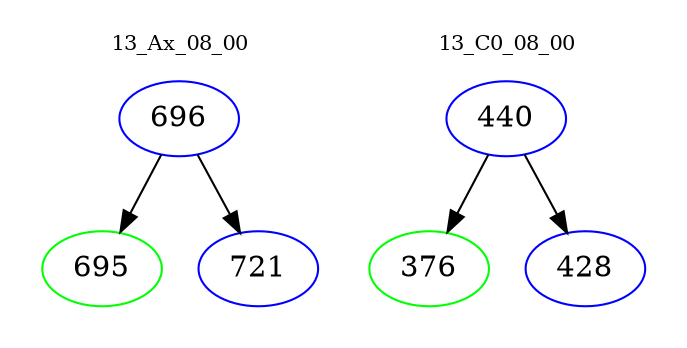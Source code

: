 digraph{
subgraph cluster_0 {
color = white
label = "13_Ax_08_00";
fontsize=10;
T0_696 [label="696", color="blue"]
T0_696 -> T0_695 [color="black"]
T0_695 [label="695", color="green"]
T0_696 -> T0_721 [color="black"]
T0_721 [label="721", color="blue"]
}
subgraph cluster_1 {
color = white
label = "13_C0_08_00";
fontsize=10;
T1_440 [label="440", color="blue"]
T1_440 -> T1_376 [color="black"]
T1_376 [label="376", color="green"]
T1_440 -> T1_428 [color="black"]
T1_428 [label="428", color="blue"]
}
}
